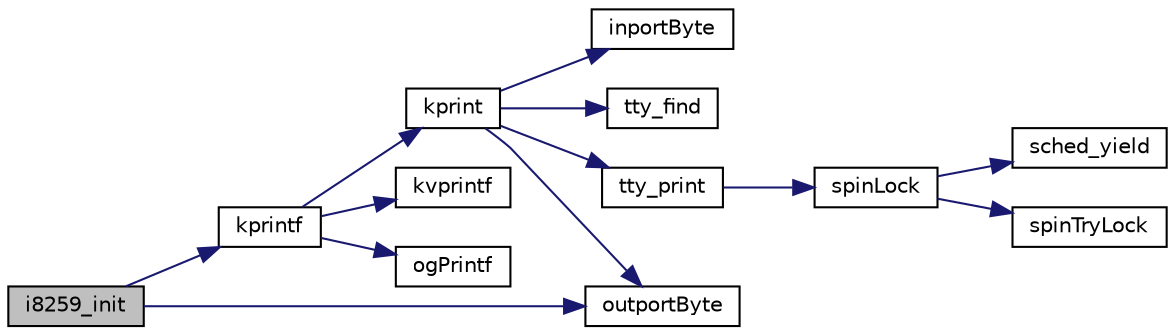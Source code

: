 digraph "i8259_init"
{
 // LATEX_PDF_SIZE
  edge [fontname="Helvetica",fontsize="10",labelfontname="Helvetica",labelfontsize="10"];
  node [fontname="Helvetica",fontsize="10",shape=record];
  rankdir="LR";
  Node1 [label="i8259_init",height=0.2,width=0.4,color="black", fillcolor="grey75", style="filled", fontcolor="black",tooltip="initialize the 8259 PIC"];
  Node1 -> Node2 [color="midnightblue",fontsize="10",style="solid",fontname="Helvetica"];
  Node2 [label="kprintf",height=0.2,width=0.4,color="black", fillcolor="white", style="filled",URL="$kprintf_8h.html#a20b56810edb62a6fe59917015c30848f",tooltip=" "];
  Node2 -> Node3 [color="midnightblue",fontsize="10",style="solid",fontname="Helvetica"];
  Node3 [label="kprint",height=0.2,width=0.4,color="black", fillcolor="white", style="filled",URL="$video_8h.html#a5429378b96a24fadfd2d1f8d777eb95a",tooltip=" "];
  Node3 -> Node4 [color="midnightblue",fontsize="10",style="solid",fontname="Helvetica"];
  Node4 [label="inportByte",height=0.2,width=0.4,color="black", fillcolor="white", style="filled",URL="$io_8h.html#a77b934268de1b3ecdcf3f275413b3108",tooltip="input one byte from specified port"];
  Node3 -> Node5 [color="midnightblue",fontsize="10",style="solid",fontname="Helvetica"];
  Node5 [label="outportByte",height=0.2,width=0.4,color="black", fillcolor="white", style="filled",URL="$io_8h.html#a8acc1a06073db2e7b92ffbd00fbd0cf1",tooltip="outputut one byte to specified port"];
  Node3 -> Node6 [color="midnightblue",fontsize="10",style="solid",fontname="Helvetica"];
  Node6 [label="tty_find",height=0.2,width=0.4,color="black", fillcolor="white", style="filled",URL="$tty_8h.html#a4f96ccac7e60296ef496008d8cbed0ff",tooltip=" "];
  Node3 -> Node7 [color="midnightblue",fontsize="10",style="solid",fontname="Helvetica"];
  Node7 [label="tty_print",height=0.2,width=0.4,color="black", fillcolor="white", style="filled",URL="$tty_8h.html#ad96f57a7c113d3cfa76ee5fed6de33c0",tooltip=" "];
  Node7 -> Node8 [color="midnightblue",fontsize="10",style="solid",fontname="Helvetica"];
  Node8 [label="spinLock",height=0.2,width=0.4,color="black", fillcolor="white", style="filled",URL="$armv6_2spinlock_8c.html#a71f03d2ba55111c715b6068254847a53",tooltip=" "];
  Node8 -> Node9 [color="midnightblue",fontsize="10",style="solid",fontname="Helvetica"];
  Node9 [label="sched_yield",height=0.2,width=0.4,color="black", fillcolor="white", style="filled",URL="$armv6_2sched_8c.html#a08933fe6d593a1c78b9080359f15a0b7",tooltip=" "];
  Node8 -> Node10 [color="midnightblue",fontsize="10",style="solid",fontname="Helvetica"];
  Node10 [label="spinTryLock",height=0.2,width=0.4,color="black", fillcolor="white", style="filled",URL="$armv6_2spinlock_8c.html#a740766af5da58616f700fffab6768a78",tooltip=" "];
  Node2 -> Node11 [color="midnightblue",fontsize="10",style="solid",fontname="Helvetica"];
  Node11 [label="kvprintf",height=0.2,width=0.4,color="black", fillcolor="white", style="filled",URL="$kprintf_8c.html#a3093cdac4668a4ccffdd7f77270888b7",tooltip=" "];
  Node2 -> Node12 [color="midnightblue",fontsize="10",style="solid",fontname="Helvetica"];
  Node12 [label="ogPrintf",height=0.2,width=0.4,color="black", fillcolor="white", style="filled",URL="$kprintf_8h.html#a3b4a66bf1f6583e65660f281b6014aa1",tooltip=" "];
  Node1 -> Node5 [color="midnightblue",fontsize="10",style="solid",fontname="Helvetica"];
}
